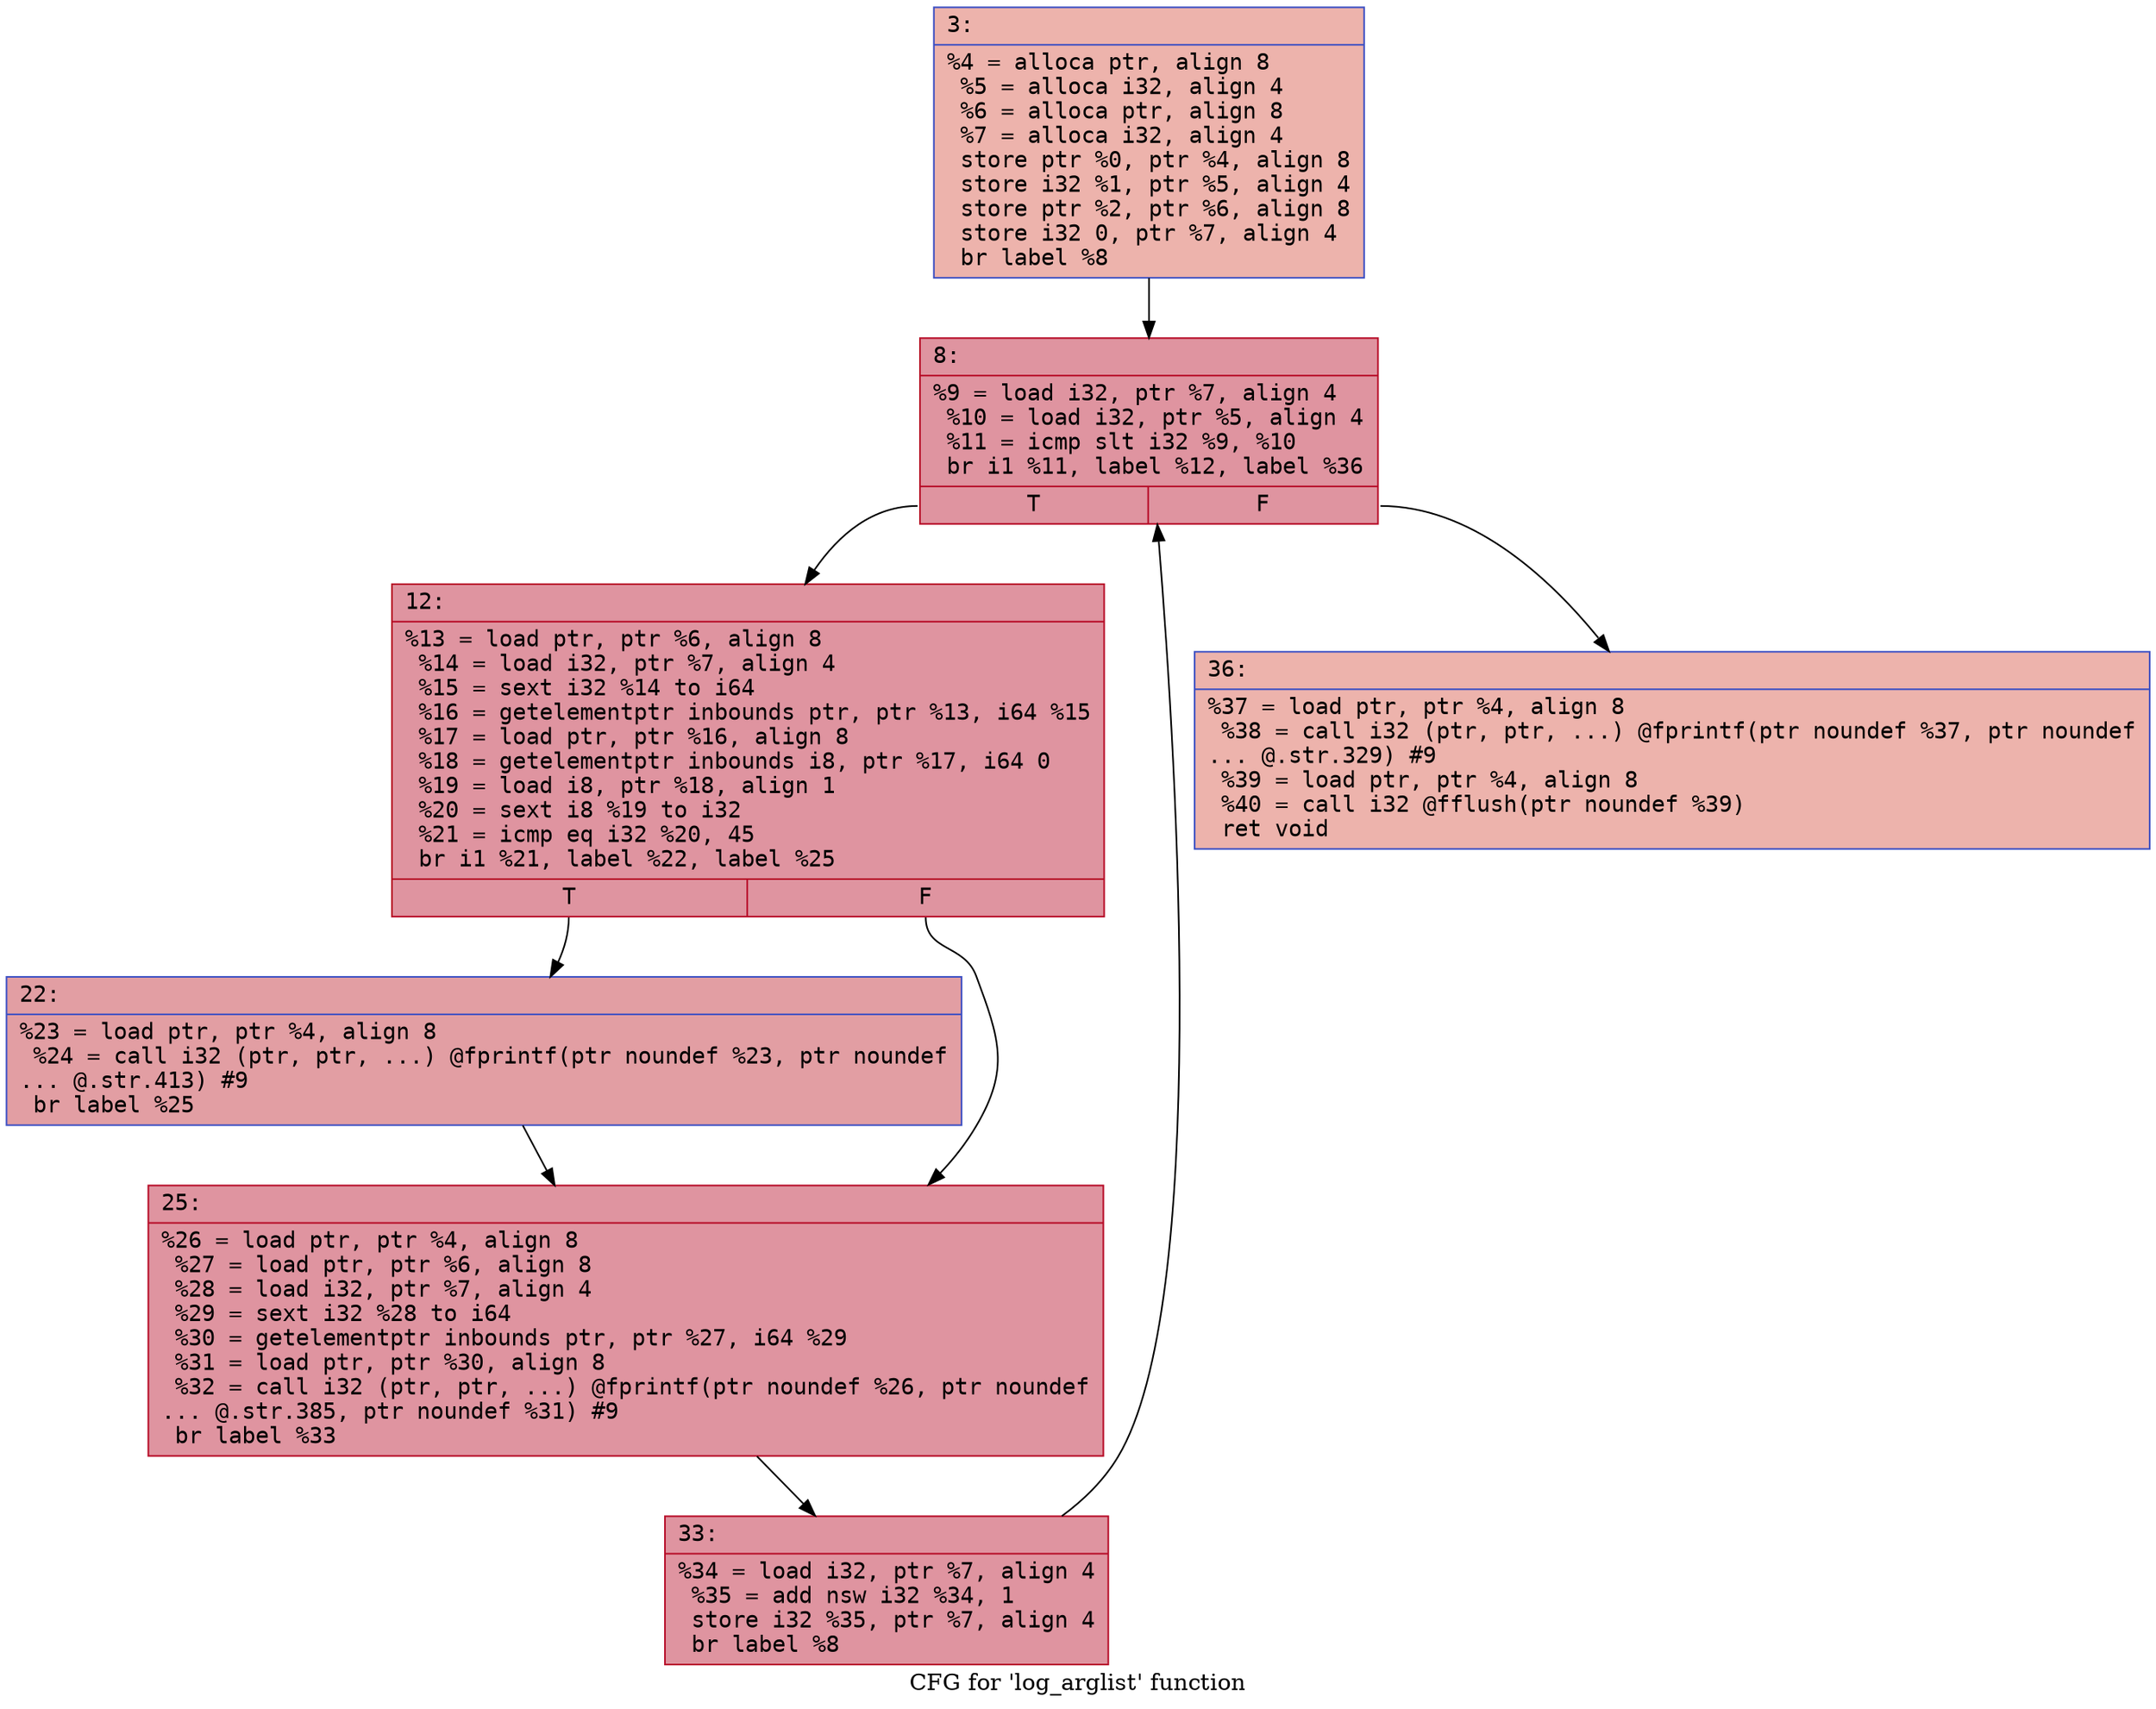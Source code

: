 digraph "CFG for 'log_arglist' function" {
	label="CFG for 'log_arglist' function";

	Node0x6000031e2c60 [shape=record,color="#3d50c3ff", style=filled, fillcolor="#d6524470" fontname="Courier",label="{3:\l|  %4 = alloca ptr, align 8\l  %5 = alloca i32, align 4\l  %6 = alloca ptr, align 8\l  %7 = alloca i32, align 4\l  store ptr %0, ptr %4, align 8\l  store i32 %1, ptr %5, align 4\l  store ptr %2, ptr %6, align 8\l  store i32 0, ptr %7, align 4\l  br label %8\l}"];
	Node0x6000031e2c60 -> Node0x6000031e2cb0[tooltip="3 -> 8\nProbability 100.00%" ];
	Node0x6000031e2cb0 [shape=record,color="#b70d28ff", style=filled, fillcolor="#b70d2870" fontname="Courier",label="{8:\l|  %9 = load i32, ptr %7, align 4\l  %10 = load i32, ptr %5, align 4\l  %11 = icmp slt i32 %9, %10\l  br i1 %11, label %12, label %36\l|{<s0>T|<s1>F}}"];
	Node0x6000031e2cb0:s0 -> Node0x6000031e2d00[tooltip="8 -> 12\nProbability 96.88%" ];
	Node0x6000031e2cb0:s1 -> Node0x6000031e2e40[tooltip="8 -> 36\nProbability 3.12%" ];
	Node0x6000031e2d00 [shape=record,color="#b70d28ff", style=filled, fillcolor="#b70d2870" fontname="Courier",label="{12:\l|  %13 = load ptr, ptr %6, align 8\l  %14 = load i32, ptr %7, align 4\l  %15 = sext i32 %14 to i64\l  %16 = getelementptr inbounds ptr, ptr %13, i64 %15\l  %17 = load ptr, ptr %16, align 8\l  %18 = getelementptr inbounds i8, ptr %17, i64 0\l  %19 = load i8, ptr %18, align 1\l  %20 = sext i8 %19 to i32\l  %21 = icmp eq i32 %20, 45\l  br i1 %21, label %22, label %25\l|{<s0>T|<s1>F}}"];
	Node0x6000031e2d00:s0 -> Node0x6000031e2d50[tooltip="12 -> 22\nProbability 50.00%" ];
	Node0x6000031e2d00:s1 -> Node0x6000031e2da0[tooltip="12 -> 25\nProbability 50.00%" ];
	Node0x6000031e2d50 [shape=record,color="#3d50c3ff", style=filled, fillcolor="#be242e70" fontname="Courier",label="{22:\l|  %23 = load ptr, ptr %4, align 8\l  %24 = call i32 (ptr, ptr, ...) @fprintf(ptr noundef %23, ptr noundef\l... @.str.413) #9\l  br label %25\l}"];
	Node0x6000031e2d50 -> Node0x6000031e2da0[tooltip="22 -> 25\nProbability 100.00%" ];
	Node0x6000031e2da0 [shape=record,color="#b70d28ff", style=filled, fillcolor="#b70d2870" fontname="Courier",label="{25:\l|  %26 = load ptr, ptr %4, align 8\l  %27 = load ptr, ptr %6, align 8\l  %28 = load i32, ptr %7, align 4\l  %29 = sext i32 %28 to i64\l  %30 = getelementptr inbounds ptr, ptr %27, i64 %29\l  %31 = load ptr, ptr %30, align 8\l  %32 = call i32 (ptr, ptr, ...) @fprintf(ptr noundef %26, ptr noundef\l... @.str.385, ptr noundef %31) #9\l  br label %33\l}"];
	Node0x6000031e2da0 -> Node0x6000031e2df0[tooltip="25 -> 33\nProbability 100.00%" ];
	Node0x6000031e2df0 [shape=record,color="#b70d28ff", style=filled, fillcolor="#b70d2870" fontname="Courier",label="{33:\l|  %34 = load i32, ptr %7, align 4\l  %35 = add nsw i32 %34, 1\l  store i32 %35, ptr %7, align 4\l  br label %8\l}"];
	Node0x6000031e2df0 -> Node0x6000031e2cb0[tooltip="33 -> 8\nProbability 100.00%" ];
	Node0x6000031e2e40 [shape=record,color="#3d50c3ff", style=filled, fillcolor="#d6524470" fontname="Courier",label="{36:\l|  %37 = load ptr, ptr %4, align 8\l  %38 = call i32 (ptr, ptr, ...) @fprintf(ptr noundef %37, ptr noundef\l... @.str.329) #9\l  %39 = load ptr, ptr %4, align 8\l  %40 = call i32 @fflush(ptr noundef %39)\l  ret void\l}"];
}

